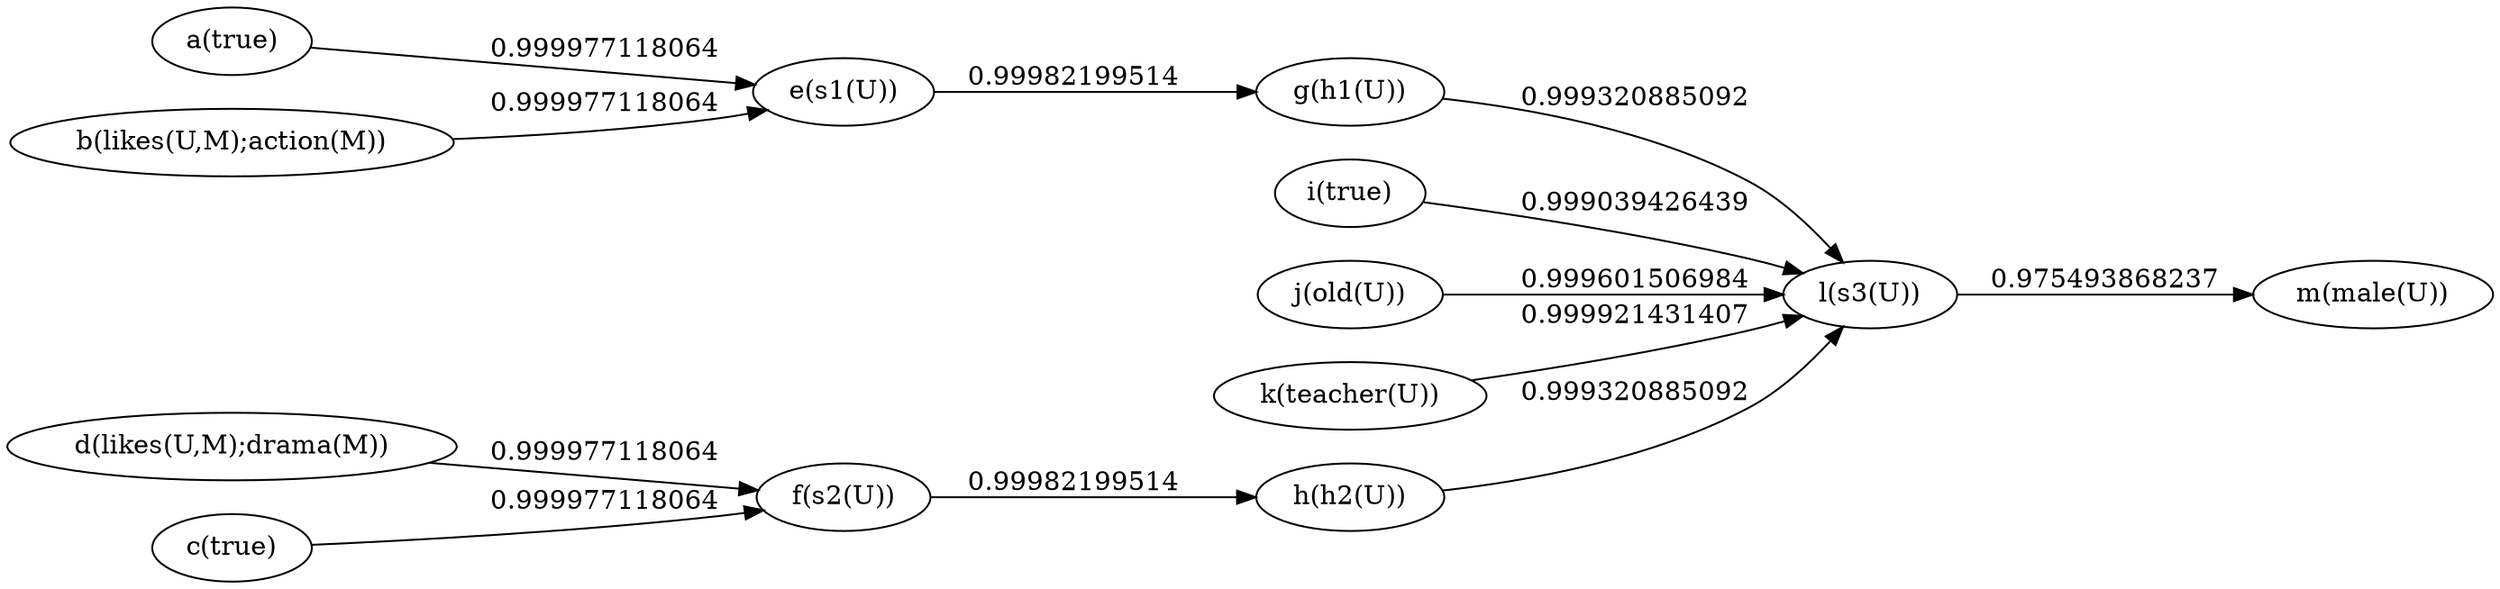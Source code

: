 digraph G {rankdir=LR;
"a(true)"->"e(s1(U))"[label = 0.999977118064]
"b(likes(U,M);action(M))"->"e(s1(U))"[label = 0.999977118064]
"c(true)"->"f(s2(U))"[label = 0.999977118064]
"d(likes(U,M);drama(M))"->"f(s2(U))"[label = 0.999977118064]
"i(true)"->"l(s3(U))"[label = 0.999039426439]
"j(old(U))"->"l(s3(U))"[label = 0.999601506984]
"k(teacher(U))"->"l(s3(U))"[label = 0.999921431407]
"e(s1(U))"->"g(h1(U))"[label = 0.99982199514]
"f(s2(U))"->"h(h2(U))"[label = 0.99982199514]
"g(h1(U))"->"l(s3(U))"[label = 0.999320885092]
"h(h2(U))"->"l(s3(U))"[label = 0.999320885092]
"l(s3(U))"->"m(male(U))"[label = 0.975493868237]
}digraph G {rankdir=LR;
"a(true)"->"e(s1(U))"[label = 0.999987654995]
"b(likes(U,M);action(M))"->"e(s1(U))"[label = 0.999987654995]
"c(true)"->"f(s2(U))"[label = 0.999987654995]
"d(likes(U,M);drama(M))"->"f(s2(U))"[label = 0.999987654995]
"i(true)"->"l(s3(U))"[label = 0.999667595633]
"j(old(U))"->"l(s3(U))"[label = 0.999817449175]
"k(teacher(U))"->"l(s3(U))"[label = 1.00021107829]
"e(s1(U))"->"g(h1(U))"[label = 0.999929756687]
"f(s2(U))"->"h(h2(U))"[label = 0.999929756687]
"g(h1(U))"->"l(s3(U))"[label = 0.999764983851]
"h(h2(U))"->"l(s3(U))"[label = 0.999764983851]
"l(s3(U))"->"m(male(U))"[label = 0.99793995738]
}digraph G {rankdir=LR;
"a(true)"->"e(s1(U))"[label = 0.999987654995]
"b(likes(U,M);action(M))"->"e(s1(U))"[label = 0.999987654995]
"c(true)"->"f(s2(U))"[label = 0.999987654995]
"d(likes(U,M);drama(M))"->"f(s2(U))"[label = 0.999987654995]
"i(true)"->"l(s3(U))"[label = 0.999667595633]
"j(old(U))"->"l(s3(U))"[label = 0.999817449175]
"k(teacher(U))"->"l(s3(U))"[label = 1.00021107829]
"e(s1(U))"->"g(h1(U))"[label = 0.999929756687]
"f(s2(U))"->"h(h2(U))"[label = 0.999929756687]
"g(h1(U))"->"l(s3(U))"[label = 0.999764983851]
"h(h2(U))"->"l(s3(U))"[label = 0.999764983851]
"l(s3(U))"->"m(male(U))"[label = 0.99793995738]
}digraph G {rankdir=LR;
"a(true)"->"e(s1(U))"[label = 0.999987654995]
"b(likes(U,M);action(M))"->"e(s1(U))"[label = 0.999987654995]
"c(true)"->"f(s2(U))"[label = 0.999987654995]
"d(likes(U,M);drama(M))"->"f(s2(U))"[label = 0.999987654995]
"i(true)"->"l(s3(U))"[label = 0.999667595633]
"j(old(U))"->"l(s3(U))"[label = 0.999817449175]
"k(teacher(U))"->"l(s3(U))"[label = 1.00021107829]
"e(s1(U))"->"g(h1(U))"[label = 0.999929756687]
"f(s2(U))"->"h(h2(U))"[label = 0.999929756687]
"g(h1(U))"->"l(s3(U))"[label = 0.999764983851]
"h(h2(U))"->"l(s3(U))"[label = 0.999764983851]
"l(s3(U))"->"m(male(U))"[label = 0.99793995738]
}digraph G {rankdir=LR;
"a(true)"->"e(s1(U))"[label = 0.999987654995]
"b(likes(U,M);action(M))"->"e(s1(U))"[label = 0.999987654995]
"c(true)"->"f(s2(U))"[label = 0.999987654995]
"d(likes(U,M);drama(M))"->"f(s2(U))"[label = 0.999987654995]
"i(true)"->"l(s3(U))"[label = 0.999667595633]
"j(old(U))"->"l(s3(U))"[label = 0.999817449175]
"k(teacher(U))"->"l(s3(U))"[label = 1.00021107829]
"e(s1(U))"->"g(h1(U))"[label = 0.999929756687]
"f(s2(U))"->"h(h2(U))"[label = 0.999929756687]
"g(h1(U))"->"l(s3(U))"[label = 0.999764983851]
"h(h2(U))"->"l(s3(U))"[label = 0.999764983851]
"l(s3(U))"->"m(male(U))"[label = 0.99793995738]
}digraph G {rankdir=LR;
"a(true)"->"e(s1(U))"[label = 0.999987654995]
"b(likes(U,M);action(M))"->"e(s1(U))"[label = 0.999987654995]
"c(true)"->"f(s2(U))"[label = 0.999987654995]
"d(likes(U,M);drama(M))"->"f(s2(U))"[label = 0.999987654995]
"i(true)"->"l(s3(U))"[label = 0.999667595633]
"j(old(U))"->"l(s3(U))"[label = 0.999817449175]
"k(teacher(U))"->"l(s3(U))"[label = 1.00021107829]
"e(s1(U))"->"g(h1(U))"[label = 0.999929756687]
"f(s2(U))"->"h(h2(U))"[label = 0.999929756687]
"g(h1(U))"->"l(s3(U))"[label = 0.999764983851]
"h(h2(U))"->"l(s3(U))"[label = 0.999764983851]
"l(s3(U))"->"m(male(U))"[label = 0.99793995738]
}digraph G {rankdir=LR;
"a(true)"->"e(s1(U))"[label = 0.999987654995]
"b(likes(U,M);action(M))"->"e(s1(U))"[label = 0.999987654995]
"c(true)"->"f(s2(U))"[label = 0.999987654995]
"d(likes(U,M);drama(M))"->"f(s2(U))"[label = 0.999987654995]
"i(true)"->"l(s3(U))"[label = 0.999667595633]
"j(old(U))"->"l(s3(U))"[label = 0.999817449175]
"k(teacher(U))"->"l(s3(U))"[label = 1.00021107829]
"e(s1(U))"->"g(h1(U))"[label = 0.999929756687]
"f(s2(U))"->"h(h2(U))"[label = 0.999929756687]
"g(h1(U))"->"l(s3(U))"[label = 0.999764983851]
"h(h2(U))"->"l(s3(U))"[label = 0.999764983851]
"l(s3(U))"->"m(male(U))"[label = 0.99793995738]
}digraph G {rankdir=LR;
"a(true)"->"e(s1(U))"[label = 0.999987654995]
"b(likes(U,M);action(M))"->"e(s1(U))"[label = 0.999987654995]
"c(true)"->"f(s2(U))"[label = 0.999987654995]
"d(likes(U,M);drama(M))"->"f(s2(U))"[label = 0.999987654995]
"i(true)"->"l(s3(U))"[label = 0.999667595633]
"j(old(U))"->"l(s3(U))"[label = 0.999817449175]
"k(teacher(U))"->"l(s3(U))"[label = 1.00021107829]
"e(s1(U))"->"g(h1(U))"[label = 0.999929756687]
"f(s2(U))"->"h(h2(U))"[label = 0.999929756687]
"g(h1(U))"->"l(s3(U))"[label = 0.999764983851]
"h(h2(U))"->"l(s3(U))"[label = 0.999764983851]
"l(s3(U))"->"m(male(U))"[label = 0.99793995738]
}digraph G {rankdir=LR;
"a(true)"->"e(s1(U))"[label = 0.999987654995]
"b(likes(U,M);action(M))"->"e(s1(U))"[label = 0.999987654995]
"c(true)"->"f(s2(U))"[label = 0.999987654995]
"d(likes(U,M);drama(M))"->"f(s2(U))"[label = 0.999987654995]
"i(true)"->"l(s3(U))"[label = 0.999667595633]
"j(old(U))"->"l(s3(U))"[label = 0.999817449175]
"k(teacher(U))"->"l(s3(U))"[label = 1.00021107829]
"e(s1(U))"->"g(h1(U))"[label = 0.999929756687]
"f(s2(U))"->"h(h2(U))"[label = 0.999929756687]
"g(h1(U))"->"l(s3(U))"[label = 0.999764983851]
"h(h2(U))"->"l(s3(U))"[label = 0.999764983851]
"l(s3(U))"->"m(male(U))"[label = 0.99793995738]
}digraph G {rankdir=LR;
"a(true)"->"e(s1(U))"[label = 0.999987654995]
"b(likes(U,M);action(M))"->"e(s1(U))"[label = 0.999987654995]
"c(true)"->"f(s2(U))"[label = 0.999987654995]
"d(likes(U,M);drama(M))"->"f(s2(U))"[label = 0.999987654995]
"i(true)"->"l(s3(U))"[label = 0.999667595633]
"j(old(U))"->"l(s3(U))"[label = 0.999817449175]
"k(teacher(U))"->"l(s3(U))"[label = 1.00021107829]
"e(s1(U))"->"g(h1(U))"[label = 0.999929756687]
"f(s2(U))"->"h(h2(U))"[label = 0.999929756687]
"g(h1(U))"->"l(s3(U))"[label = 0.999764983851]
"h(h2(U))"->"l(s3(U))"[label = 0.999764983851]
"l(s3(U))"->"m(male(U))"[label = 0.99793995738]
}digraph G {rankdir=LR;
"a(true)"->"e(s1(U))"[label = 0.999924222669]
"b(likes(U,M);action(M))"->"e(s1(U))"[label = 0.999924222669]
"c(true)"->"f(s2(U))"[label = 0.999924222669]
"d(likes(U,M);drama(M))"->"f(s2(U))"[label = 0.999924222669]
"i(true)"->"l(s3(U))"[label = 0.996744287472]
"j(old(U))"->"l(s3(U))"[label = 0.99819881418]
"k(teacher(U))"->"l(s3(U))"[label = 1.00211718993]
"e(s1(U))"->"g(h1(U))"[label = 0.999397282539]
"f(s2(U))"->"h(h2(U))"[label = 0.999397282539]
"g(h1(U))"->"l(s3(U))"[label = 0.997698311405]
"h(h2(U))"->"l(s3(U))"[label = 0.997698311405]
"l(s3(U))"->"m(male(U))"[label = 0.981069965648]
}digraph G {rankdir=LR;
"a(true)"->"e(s1(U))"[label = 0.99985659866]
"b(likes(U,M);action(M))"->"e(s1(U))"[label = 0.99985659866]
"c(true)"->"f(s2(U))"[label = 0.99985659866]
"d(likes(U,M);drama(M))"->"f(s2(U))"[label = 0.99985659866]
"i(true)"->"l(s3(U))"[label = 0.993620476055]
"j(old(U))"->"l(s3(U))"[label = 0.996444231427]
"k(teacher(U))"->"l(s3(U))"[label = 1.00424712942]
"e(s1(U))"->"g(h1(U))"[label = 0.998829395211]
"f(s2(U))"->"h(h2(U))"[label = 0.998829395211]
"g(h1(U))"->"l(s3(U))"[label = 0.995490211742]
"h(h2(U))"->"l(s3(U))"[label = 0.995490211742]
"l(s3(U))"->"m(male(U))"[label = 0.965454077368]
}digraph G {rankdir=LR;
"a(true)"->"e(s1(U))"[label = 0.999791396286]
"b(likes(U,M);action(M))"->"e(s1(U))"[label = 0.999791396286]
"c(true)"->"f(s2(U))"[label = 0.999791396286]
"d(likes(U,M);drama(M))"->"f(s2(U))"[label = 0.999791396286]
"i(true)"->"l(s3(U))"[label = 0.990601345671]
"j(old(U))"->"l(s3(U))"[label = 0.994726013152]
"k(teacher(U))"->"l(s3(U))"[label = 1.0063880225]
"e(s1(U))"->"g(h1(U))"[label = 0.998281625124]
"f(s2(U))"->"h(h2(U))"[label = 0.998281625124]
"g(h1(U))"->"l(s3(U))"[label = 0.993356421929]
"h(h2(U))"->"l(s3(U))"[label = 0.993356421929]
"l(s3(U))"->"m(male(U))"[label = 0.952595500915]
}digraph G {rankdir=LR;
"a(true)"->"e(s1(U))"[label = 0.999987654995]
"b(likes(U,M);action(M))"->"e(s1(U))"[label = 0.999987654995]
"c(true)"->"f(s2(U))"[label = 0.999987654995]
"d(likes(U,M);drama(M))"->"f(s2(U))"[label = 0.999987654995]
"i(true)"->"l(s3(U))"[label = 0.999667595633]
"j(old(U))"->"l(s3(U))"[label = 0.999817449175]
"k(teacher(U))"->"l(s3(U))"[label = 1.00021107829]
"e(s1(U))"->"g(h1(U))"[label = 0.999929756687]
"f(s2(U))"->"h(h2(U))"[label = 0.999929756687]
"g(h1(U))"->"l(s3(U))"[label = 0.999764983851]
"h(h2(U))"->"l(s3(U))"[label = 0.999764983851]
"l(s3(U))"->"m(male(U))"[label = 0.99793995738]
}
